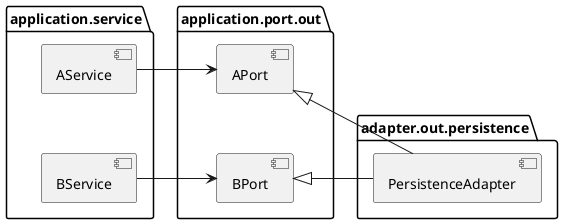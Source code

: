@startuml

package "application.service" {
  [AService]
  [BService]
}

[AService] -[hidden]d-> [BService]

package "application.port.out" {
  [APort]
  [BPort]
}

[APort] -[hidden]d-> [BPort]

package "adapter.out.persistence" {
  [PersistenceAdapter]
}

[AService] -> [APort]
[BService] -> [BPort]
[APort] <|- [PersistenceAdapter]
[BPort] <|- [PersistenceAdapter]

@enduml